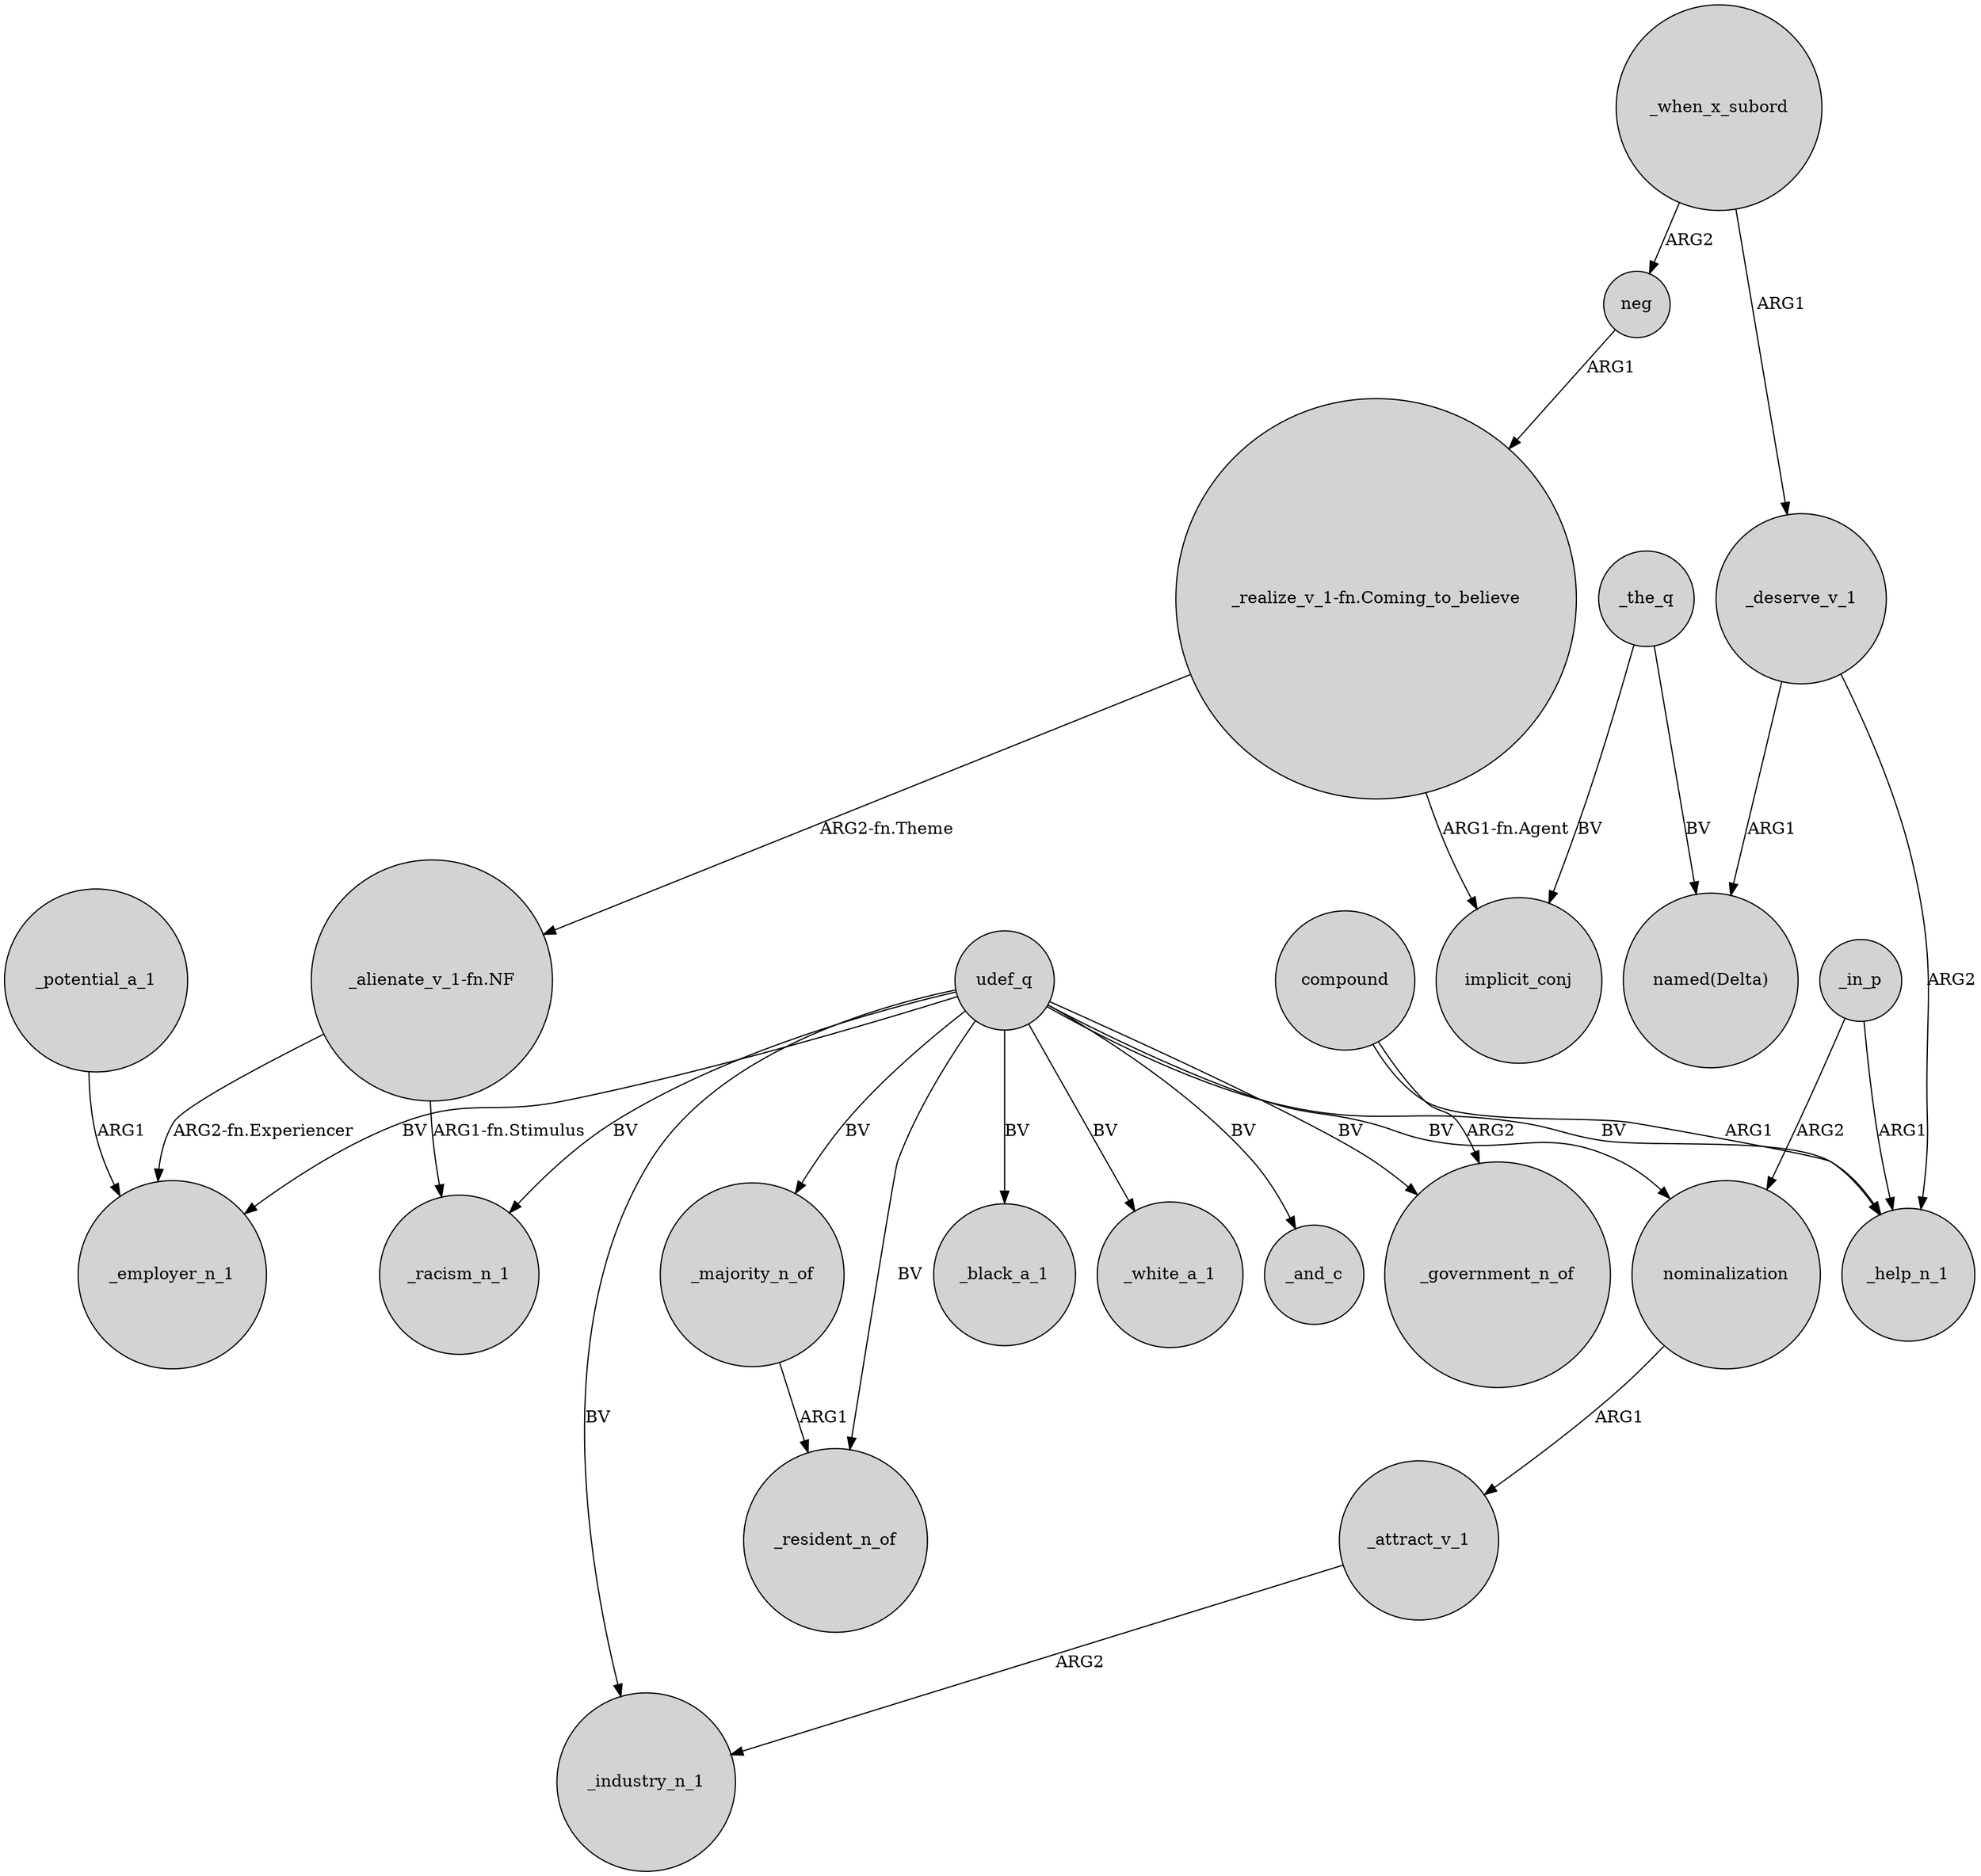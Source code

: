 digraph {
	node [shape=circle style=filled]
	_attract_v_1 -> _industry_n_1 [label=ARG2]
	_potential_a_1 -> _employer_n_1 [label=ARG1]
	_majority_n_of -> _resident_n_of [label=ARG1]
	udef_q -> _black_a_1 [label=BV]
	udef_q -> _white_a_1 [label=BV]
	"_alienate_v_1-fn.NF" -> _employer_n_1 [label="ARG2-fn.Experiencer"]
	compound -> _government_n_of [label=ARG2]
	udef_q -> _government_n_of [label=BV]
	_the_q -> "named(Delta)" [label=BV]
	_the_q -> implicit_conj [label=BV]
	compound -> _help_n_1 [label=ARG1]
	_when_x_subord -> _deserve_v_1 [label=ARG1]
	udef_q -> _racism_n_1 [label=BV]
	udef_q -> _majority_n_of [label=BV]
	udef_q -> _resident_n_of [label=BV]
	_when_x_subord -> neg [label=ARG2]
	_in_p -> _help_n_1 [label=ARG1]
	"_alienate_v_1-fn.NF" -> _racism_n_1 [label="ARG1-fn.Stimulus"]
	_deserve_v_1 -> _help_n_1 [label=ARG2]
	nominalization -> _attract_v_1 [label=ARG1]
	"_realize_v_1-fn.Coming_to_believe" -> implicit_conj [label="ARG1-fn.Agent"]
	udef_q -> nominalization [label=BV]
	udef_q -> _help_n_1 [label=BV]
	neg -> "_realize_v_1-fn.Coming_to_believe" [label=ARG1]
	udef_q -> _employer_n_1 [label=BV]
	"_realize_v_1-fn.Coming_to_believe" -> "_alienate_v_1-fn.NF" [label="ARG2-fn.Theme"]
	_deserve_v_1 -> "named(Delta)" [label=ARG1]
	_in_p -> nominalization [label=ARG2]
	udef_q -> _and_c [label=BV]
	udef_q -> _industry_n_1 [label=BV]
}
